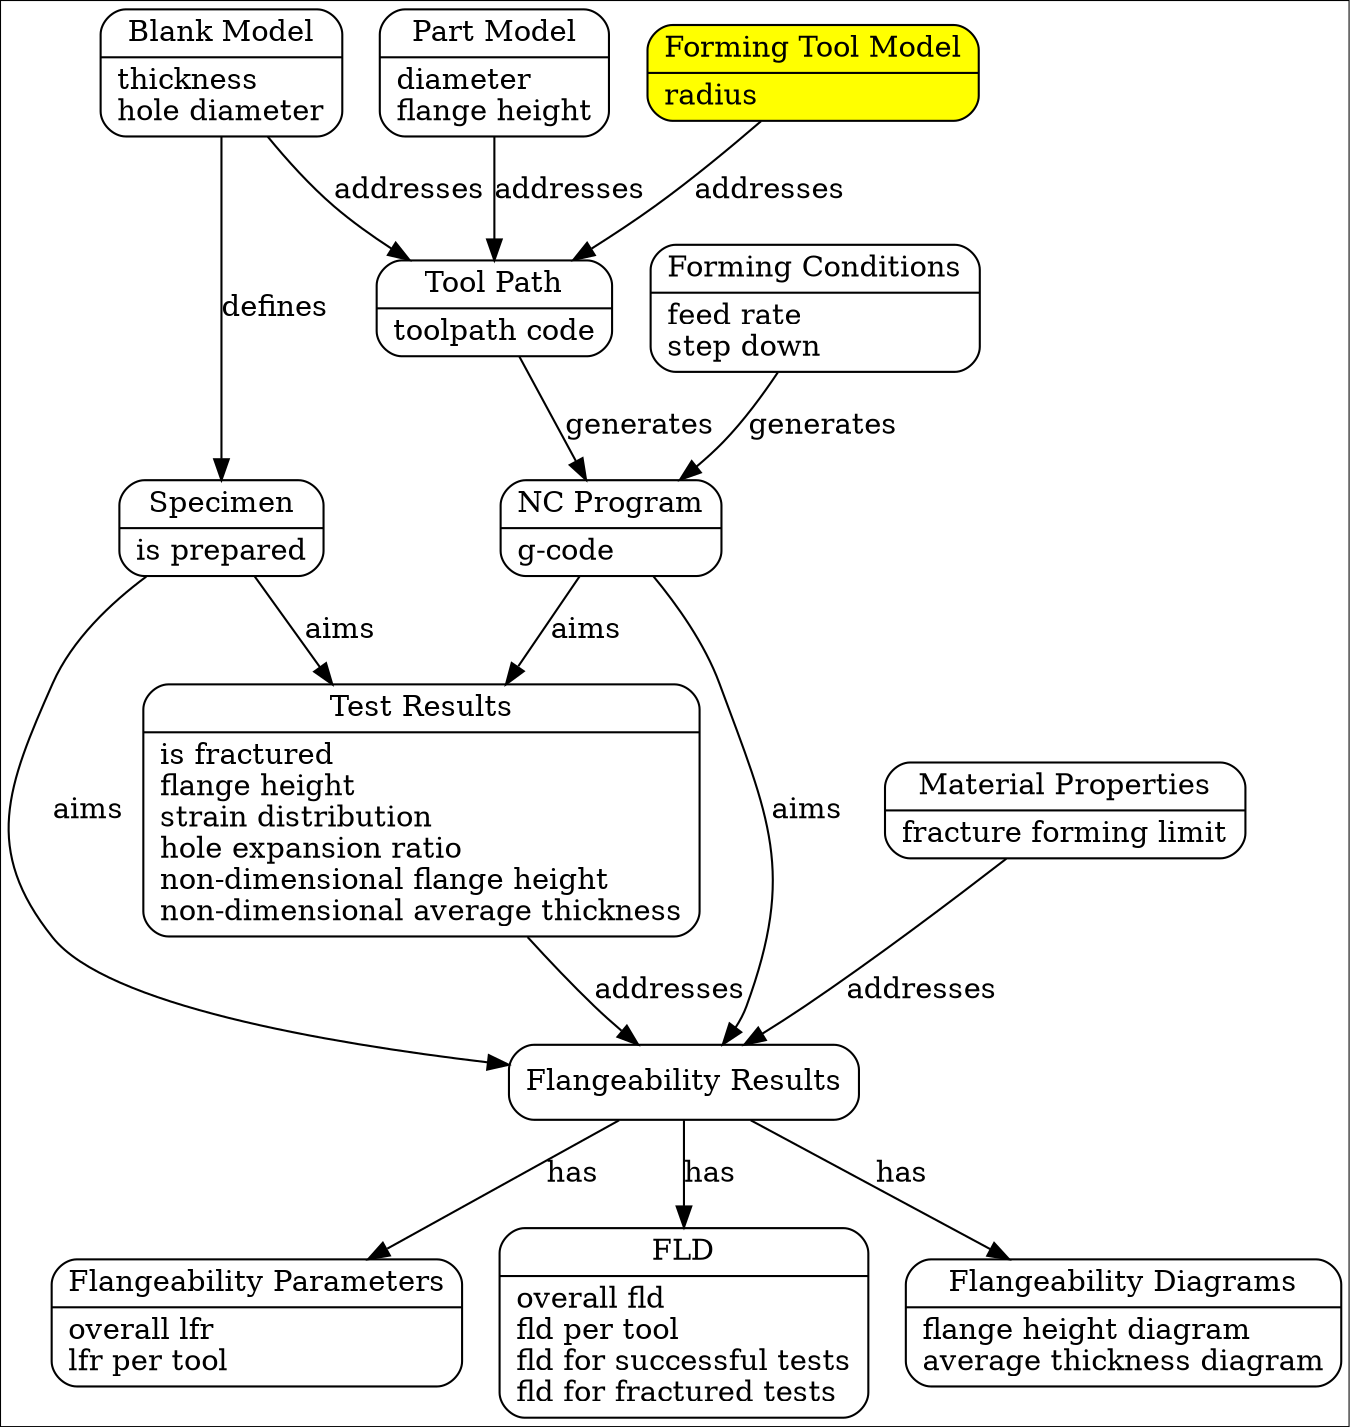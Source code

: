 digraph datamodel {
colorscheme=pastel19;
node [color=black, fillcolor=white, shape=record, style="filled, rounded"];

blank [label="Blank Model"];
part [label="Part Model"];
#tool [label="Forming Tool Model"];
path [label="Tool Path"];
cond [label="Forming Conditions"];
prog [label="NC Program"];
spec [label=Specimen];
prop [label="Material Properties"];
tres [label="Test Results"];
fres [label="Flangeability Results"];
fpar [label="Flangeability Parameters"];
fld [label=FLD];
fdia [label="Flangeability Diagrams"];

fres -> {fpar, fld, fdia} [label="has"];

{blank, part} -> path [label="addresses"]
{path, cond} -> prog [label="generates"]
blank -> spec [label="defines"]
{prog, spec} -> tres [label="aims"]
{prog, spec} -> fres [label="aims"]
{tres, prop} -> fres [label="addresses"]

# enriched model
node [fillcolor=yellow]

tool -> path [label="addresses"]

blank [label="{Blank Model|thickness\lhole diameter\l}"];
part [label="{Part Model|diameter\lflange height\l}"];
tool [label="{Forming Tool Model|radius\l}"];
path [label="{Tool Path|toolpath code\l}"];
cond [label="{Forming Conditions|feed rate\lstep down\l}"];
prog [label="{NC Program|g-code\l}"];
spec [label="{Specimen|is prepared\l}"];
prop [label="{Material Properties|fracture forming limit\l}"];
tres [label="{Test Results|is fractured\lflange height\lstrain distribution\lhole expansion ratio\lnon-dimensional flange height\lnon-dimensional average thickness\l}"];
fpar [label="{Flangeability Parameters|overall lfr\llfr per tool\l}"];
fld [label="{FLD|overall fld\lfld per tool\lfld for successful tests\lfld for fractured tests\l}"];
fdia [label="{Flangeability Diagrams|flange height diagram\laverage thickness diagram\l}"];

}
